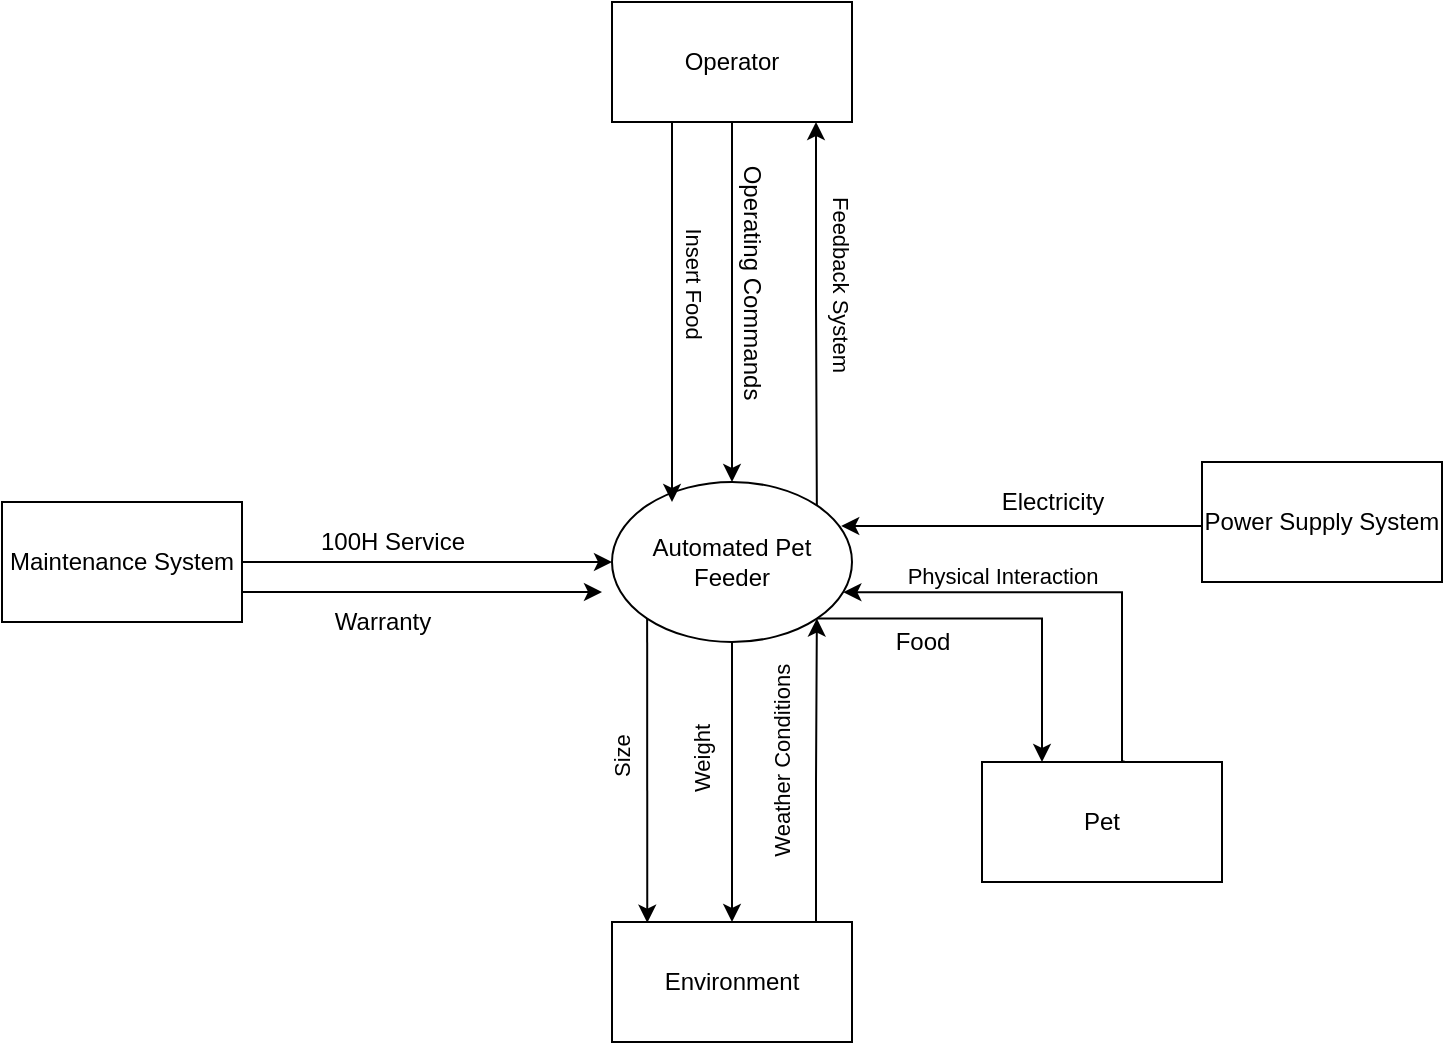 <mxfile version="13.6.2" type="device"><diagram id="CtpTBSkLd1dgJWS_BrQl" name="Page-1"><mxGraphModel dx="813" dy="470" grid="1" gridSize="10" guides="1" tooltips="1" connect="1" arrows="1" fold="1" page="1" pageScale="1" pageWidth="850" pageHeight="1100" math="0" shadow="0"><root><mxCell id="0"/><mxCell id="1" parent="0"/><mxCell id="xHngENfhlFE6NJD5p1OZ-14" style="rounded=0;orthogonalLoop=1;jettySize=auto;html=1;exitX=1;exitY=0;exitDx=0;exitDy=0;entryX=0.85;entryY=1;entryDx=0;entryDy=0;entryPerimeter=0;" edge="1" parent="1" source="xHngENfhlFE6NJD5p1OZ-2" target="xHngENfhlFE6NJD5p1OZ-4"><mxGeometry relative="1" as="geometry"><Array as="points"><mxPoint x="467" y="190"/></Array></mxGeometry></mxCell><mxCell id="xHngENfhlFE6NJD5p1OZ-15" value="Feedback System" style="edgeLabel;html=1;align=center;verticalAlign=middle;resizable=0;points=[];rotation=90;" vertex="1" connectable="0" parent="xHngENfhlFE6NJD5p1OZ-14"><mxGeometry x="0.27" y="-2" relative="1" as="geometry"><mxPoint x="11" y="10.28" as="offset"/></mxGeometry></mxCell><mxCell id="xHngENfhlFE6NJD5p1OZ-23" style="edgeStyle=orthogonalEdgeStyle;rounded=0;orthogonalLoop=1;jettySize=auto;html=1;entryX=0.5;entryY=0;entryDx=0;entryDy=0;" edge="1" parent="1" source="xHngENfhlFE6NJD5p1OZ-2" target="xHngENfhlFE6NJD5p1OZ-20"><mxGeometry relative="1" as="geometry"/></mxCell><mxCell id="xHngENfhlFE6NJD5p1OZ-24" value="Weight" style="edgeLabel;html=1;align=center;verticalAlign=middle;resizable=0;points=[];rotation=-90;" vertex="1" connectable="0" parent="xHngENfhlFE6NJD5p1OZ-23"><mxGeometry x="-0.164" y="-1" relative="1" as="geometry"><mxPoint x="-14" as="offset"/></mxGeometry></mxCell><mxCell id="xHngENfhlFE6NJD5p1OZ-29" style="edgeStyle=orthogonalEdgeStyle;rounded=0;orthogonalLoop=1;jettySize=auto;html=1;exitX=1;exitY=1;exitDx=0;exitDy=0;entryX=0.25;entryY=0;entryDx=0;entryDy=0;" edge="1" parent="1" source="xHngENfhlFE6NJD5p1OZ-2" target="xHngENfhlFE6NJD5p1OZ-27"><mxGeometry relative="1" as="geometry"/></mxCell><mxCell id="xHngENfhlFE6NJD5p1OZ-2" value="Automated Pet Feeder" style="ellipse;whiteSpace=wrap;html=1;" vertex="1" parent="1"><mxGeometry x="365" y="280" width="120" height="80" as="geometry"/></mxCell><mxCell id="xHngENfhlFE6NJD5p1OZ-6" style="edgeStyle=orthogonalEdgeStyle;rounded=0;orthogonalLoop=1;jettySize=auto;html=1;entryX=0.955;entryY=0.275;entryDx=0;entryDy=0;entryPerimeter=0;" edge="1" parent="1" source="xHngENfhlFE6NJD5p1OZ-3" target="xHngENfhlFE6NJD5p1OZ-2"><mxGeometry relative="1" as="geometry"><Array as="points"><mxPoint x="590" y="302"/><mxPoint x="590" y="302"/></Array></mxGeometry></mxCell><mxCell id="xHngENfhlFE6NJD5p1OZ-3" value="Power Supply System" style="rounded=0;whiteSpace=wrap;html=1;" vertex="1" parent="1"><mxGeometry x="660" y="270" width="120" height="60" as="geometry"/></mxCell><mxCell id="xHngENfhlFE6NJD5p1OZ-11" style="edgeStyle=orthogonalEdgeStyle;rounded=0;orthogonalLoop=1;jettySize=auto;html=1;exitX=0.25;exitY=1;exitDx=0;exitDy=0;entryX=0.25;entryY=0.125;entryDx=0;entryDy=0;entryPerimeter=0;" edge="1" parent="1" source="xHngENfhlFE6NJD5p1OZ-4" target="xHngENfhlFE6NJD5p1OZ-2"><mxGeometry relative="1" as="geometry"/></mxCell><mxCell id="xHngENfhlFE6NJD5p1OZ-13" value="Insert Food" style="edgeLabel;html=1;align=center;verticalAlign=middle;resizable=0;points=[];rotation=90;" vertex="1" connectable="0" parent="xHngENfhlFE6NJD5p1OZ-11"><mxGeometry x="-0.137" y="2" relative="1" as="geometry"><mxPoint x="9" y="-2" as="offset"/></mxGeometry></mxCell><mxCell id="xHngENfhlFE6NJD5p1OZ-4" value="Operator" style="whiteSpace=wrap;html=1;" vertex="1" parent="1"><mxGeometry x="365" y="40" width="120" height="60" as="geometry"/></mxCell><mxCell id="xHngENfhlFE6NJD5p1OZ-16" style="edgeStyle=orthogonalEdgeStyle;rounded=0;orthogonalLoop=1;jettySize=auto;html=1;entryX=0;entryY=0.5;entryDx=0;entryDy=0;" edge="1" parent="1" source="xHngENfhlFE6NJD5p1OZ-5" target="xHngENfhlFE6NJD5p1OZ-2"><mxGeometry relative="1" as="geometry"/></mxCell><mxCell id="xHngENfhlFE6NJD5p1OZ-18" style="edgeStyle=orthogonalEdgeStyle;rounded=0;orthogonalLoop=1;jettySize=auto;html=1;exitX=1;exitY=0.75;exitDx=0;exitDy=0;" edge="1" parent="1" source="xHngENfhlFE6NJD5p1OZ-5"><mxGeometry relative="1" as="geometry"><mxPoint x="360" y="335" as="targetPoint"/></mxGeometry></mxCell><mxCell id="xHngENfhlFE6NJD5p1OZ-5" value="Maintenance System" style="whiteSpace=wrap;html=1;" vertex="1" parent="1"><mxGeometry x="60" y="290" width="120" height="60" as="geometry"/></mxCell><mxCell id="xHngENfhlFE6NJD5p1OZ-7" value="Electricity" style="text;html=1;align=center;verticalAlign=middle;resizable=0;points=[];autosize=1;" vertex="1" parent="1"><mxGeometry x="550" y="280" width="70" height="20" as="geometry"/></mxCell><mxCell id="xHngENfhlFE6NJD5p1OZ-8" value="" style="edgeStyle=orthogonalEdgeStyle;rounded=0;orthogonalLoop=1;jettySize=auto;html=1;" edge="1" parent="1" source="xHngENfhlFE6NJD5p1OZ-4" target="xHngENfhlFE6NJD5p1OZ-2"><mxGeometry relative="1" as="geometry"/></mxCell><mxCell id="xHngENfhlFE6NJD5p1OZ-9" value="Operating Commands" style="text;html=1;align=center;verticalAlign=middle;resizable=0;points=[];autosize=1;rotation=90;" vertex="1" parent="1"><mxGeometry x="370" y="170" width="130" height="20" as="geometry"/></mxCell><mxCell id="xHngENfhlFE6NJD5p1OZ-17" value="100H Service" style="text;html=1;align=center;verticalAlign=middle;resizable=0;points=[];autosize=1;" vertex="1" parent="1"><mxGeometry x="210" y="300" width="90" height="20" as="geometry"/></mxCell><mxCell id="xHngENfhlFE6NJD5p1OZ-19" value="Warranty" style="text;html=1;align=center;verticalAlign=middle;resizable=0;points=[];autosize=1;" vertex="1" parent="1"><mxGeometry x="220" y="340" width="60" height="20" as="geometry"/></mxCell><mxCell id="xHngENfhlFE6NJD5p1OZ-21" style="edgeStyle=orthogonalEdgeStyle;rounded=0;orthogonalLoop=1;jettySize=auto;html=1;exitX=0;exitY=1;exitDx=0;exitDy=0;entryX=0.147;entryY=0.006;entryDx=0;entryDy=0;entryPerimeter=0;" edge="1" parent="1" source="xHngENfhlFE6NJD5p1OZ-2" target="xHngENfhlFE6NJD5p1OZ-20"><mxGeometry relative="1" as="geometry"><Array as="points"/></mxGeometry></mxCell><mxCell id="xHngENfhlFE6NJD5p1OZ-22" value="Size" style="edgeLabel;html=1;align=center;verticalAlign=middle;resizable=0;points=[];rotation=-90;" vertex="1" connectable="0" parent="xHngENfhlFE6NJD5p1OZ-21"><mxGeometry x="-0.093" y="-1" relative="1" as="geometry"><mxPoint x="-11.6" as="offset"/></mxGeometry></mxCell><mxCell id="xHngENfhlFE6NJD5p1OZ-25" style="edgeStyle=orthogonalEdgeStyle;rounded=0;orthogonalLoop=1;jettySize=auto;html=1;exitX=0.75;exitY=0;exitDx=0;exitDy=0;entryX=1;entryY=1;entryDx=0;entryDy=0;" edge="1" parent="1" source="xHngENfhlFE6NJD5p1OZ-20" target="xHngENfhlFE6NJD5p1OZ-2"><mxGeometry relative="1" as="geometry"><Array as="points"><mxPoint x="467" y="500"/><mxPoint x="467" y="430"/></Array></mxGeometry></mxCell><mxCell id="xHngENfhlFE6NJD5p1OZ-26" value="Weather Conditions" style="edgeLabel;html=1;align=center;verticalAlign=middle;resizable=0;points=[];rotation=-90;" vertex="1" connectable="0" parent="xHngENfhlFE6NJD5p1OZ-25"><mxGeometry x="0.092" y="2" relative="1" as="geometry"><mxPoint x="-15.04" y="-2.85" as="offset"/></mxGeometry></mxCell><mxCell id="xHngENfhlFE6NJD5p1OZ-20" value="Environment" style="rounded=0;whiteSpace=wrap;html=1;" vertex="1" parent="1"><mxGeometry x="365" y="500" width="120" height="60" as="geometry"/></mxCell><mxCell id="xHngENfhlFE6NJD5p1OZ-31" style="edgeStyle=orthogonalEdgeStyle;rounded=0;orthogonalLoop=1;jettySize=auto;html=1;exitX=0.594;exitY=-0.005;exitDx=0;exitDy=0;entryX=0.964;entryY=0.689;entryDx=0;entryDy=0;entryPerimeter=0;exitPerimeter=0;" edge="1" parent="1" source="xHngENfhlFE6NJD5p1OZ-27" target="xHngENfhlFE6NJD5p1OZ-2"><mxGeometry relative="1" as="geometry"><Array as="points"><mxPoint x="620" y="420"/><mxPoint x="620" y="335"/></Array></mxGeometry></mxCell><mxCell id="xHngENfhlFE6NJD5p1OZ-33" value="Physical Interaction" style="edgeLabel;html=1;align=center;verticalAlign=middle;resizable=0;points=[];rotation=0;" vertex="1" connectable="0" parent="xHngENfhlFE6NJD5p1OZ-31"><mxGeometry x="-0.669" y="1" relative="1" as="geometry"><mxPoint x="-59.03" y="-56.82" as="offset"/></mxGeometry></mxCell><mxCell id="xHngENfhlFE6NJD5p1OZ-27" value="Pet" style="rounded=0;whiteSpace=wrap;html=1;" vertex="1" parent="1"><mxGeometry x="550" y="420" width="120" height="60" as="geometry"/></mxCell><mxCell id="xHngENfhlFE6NJD5p1OZ-30" value="Food" style="text;html=1;align=center;verticalAlign=middle;resizable=0;points=[];autosize=1;" vertex="1" parent="1"><mxGeometry x="500" y="350" width="40" height="20" as="geometry"/></mxCell></root></mxGraphModel></diagram></mxfile>
